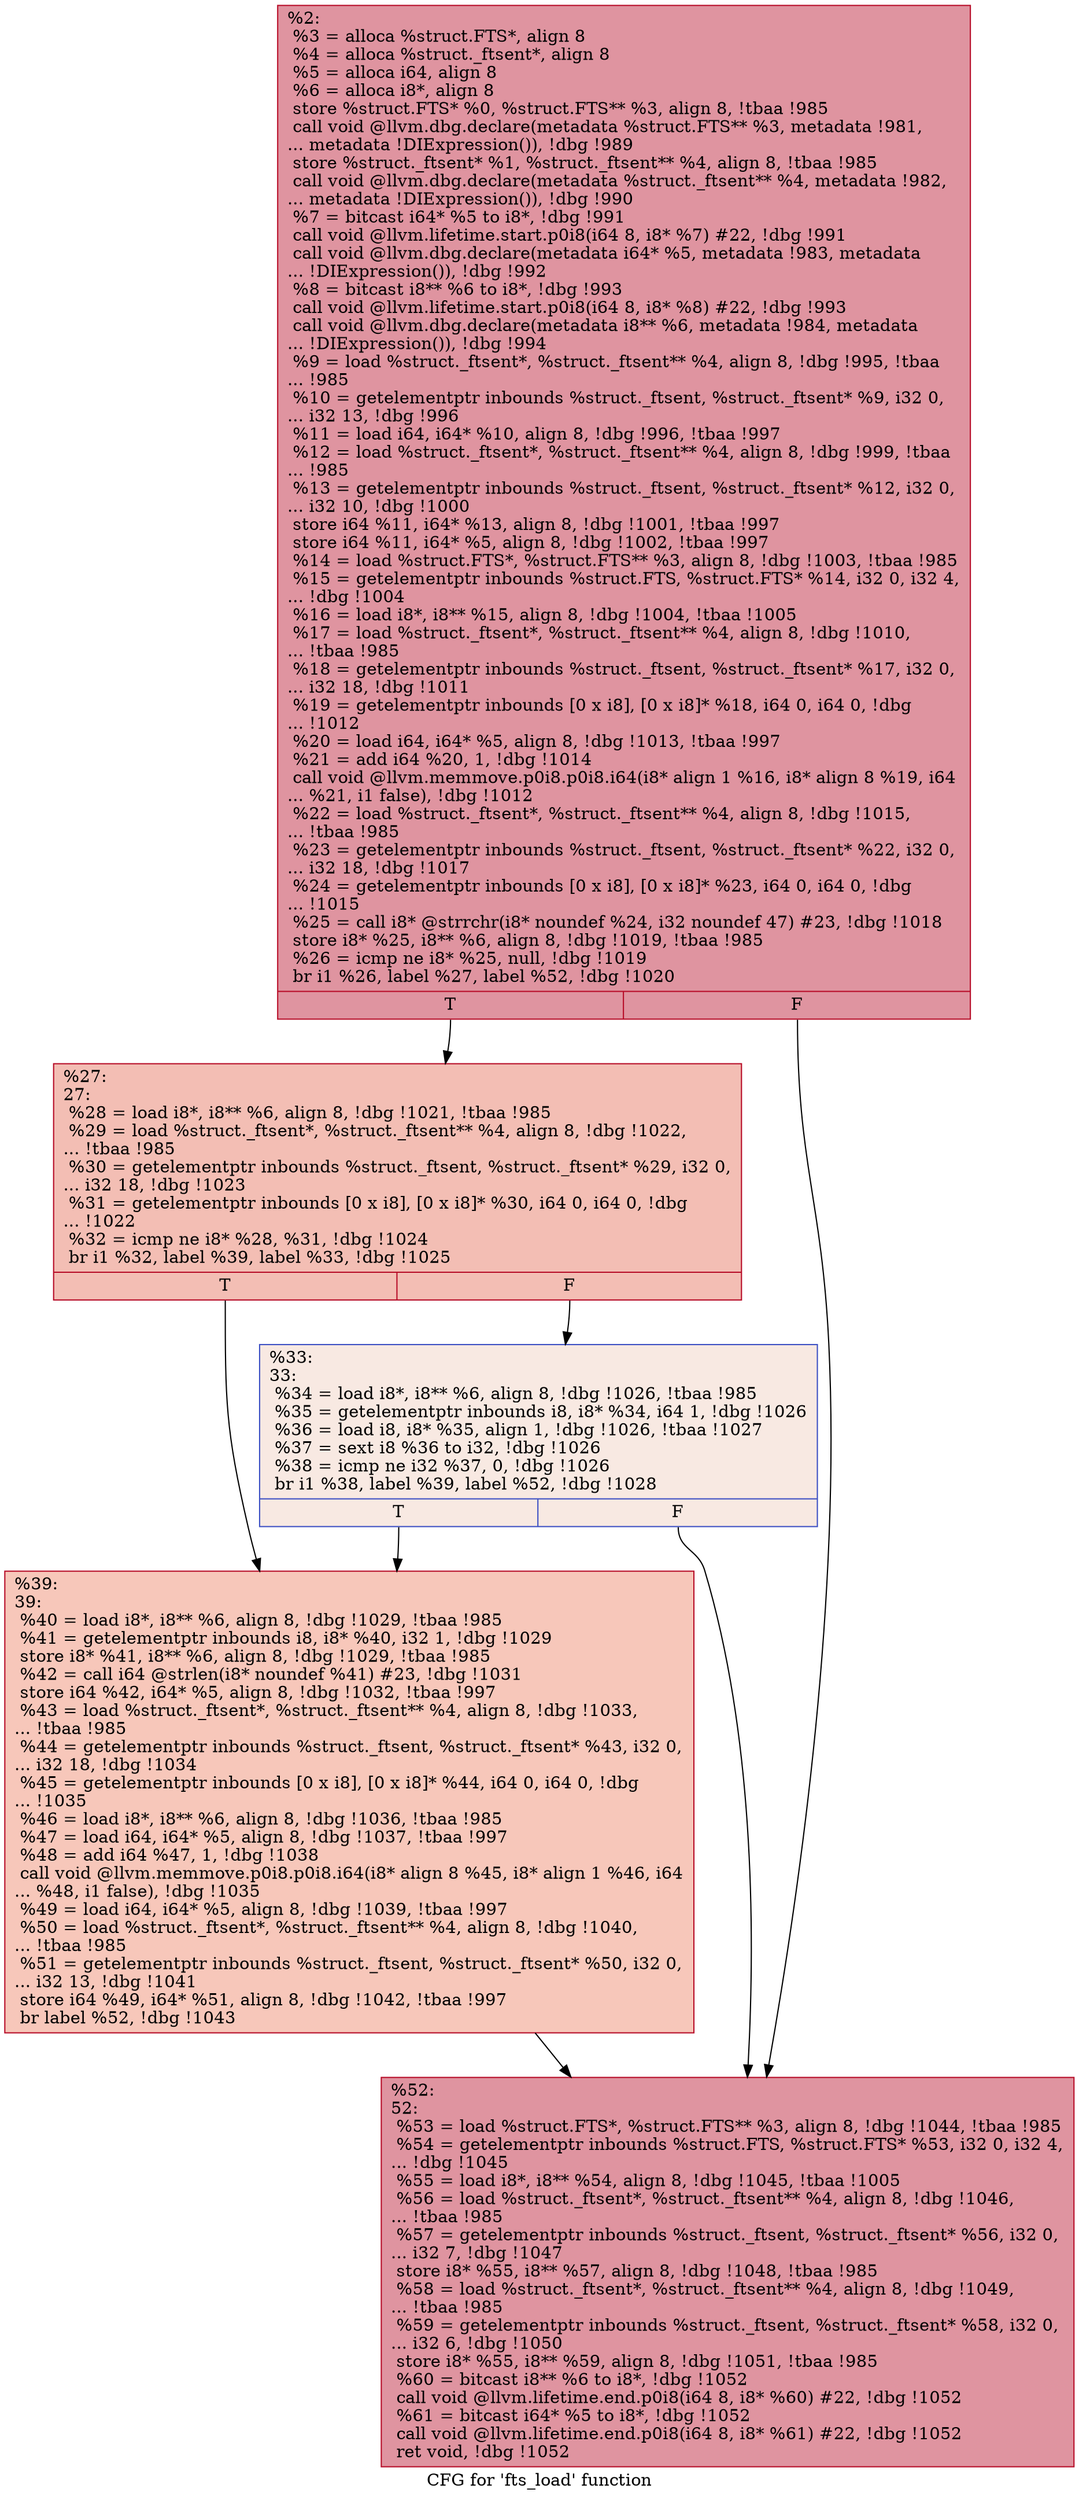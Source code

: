 digraph "CFG for 'fts_load' function" {
	label="CFG for 'fts_load' function";

	Node0x23e0910 [shape=record,color="#b70d28ff", style=filled, fillcolor="#b70d2870",label="{%2:\l  %3 = alloca %struct.FTS*, align 8\l  %4 = alloca %struct._ftsent*, align 8\l  %5 = alloca i64, align 8\l  %6 = alloca i8*, align 8\l  store %struct.FTS* %0, %struct.FTS** %3, align 8, !tbaa !985\l  call void @llvm.dbg.declare(metadata %struct.FTS** %3, metadata !981,\l... metadata !DIExpression()), !dbg !989\l  store %struct._ftsent* %1, %struct._ftsent** %4, align 8, !tbaa !985\l  call void @llvm.dbg.declare(metadata %struct._ftsent** %4, metadata !982,\l... metadata !DIExpression()), !dbg !990\l  %7 = bitcast i64* %5 to i8*, !dbg !991\l  call void @llvm.lifetime.start.p0i8(i64 8, i8* %7) #22, !dbg !991\l  call void @llvm.dbg.declare(metadata i64* %5, metadata !983, metadata\l... !DIExpression()), !dbg !992\l  %8 = bitcast i8** %6 to i8*, !dbg !993\l  call void @llvm.lifetime.start.p0i8(i64 8, i8* %8) #22, !dbg !993\l  call void @llvm.dbg.declare(metadata i8** %6, metadata !984, metadata\l... !DIExpression()), !dbg !994\l  %9 = load %struct._ftsent*, %struct._ftsent** %4, align 8, !dbg !995, !tbaa\l... !985\l  %10 = getelementptr inbounds %struct._ftsent, %struct._ftsent* %9, i32 0,\l... i32 13, !dbg !996\l  %11 = load i64, i64* %10, align 8, !dbg !996, !tbaa !997\l  %12 = load %struct._ftsent*, %struct._ftsent** %4, align 8, !dbg !999, !tbaa\l... !985\l  %13 = getelementptr inbounds %struct._ftsent, %struct._ftsent* %12, i32 0,\l... i32 10, !dbg !1000\l  store i64 %11, i64* %13, align 8, !dbg !1001, !tbaa !997\l  store i64 %11, i64* %5, align 8, !dbg !1002, !tbaa !997\l  %14 = load %struct.FTS*, %struct.FTS** %3, align 8, !dbg !1003, !tbaa !985\l  %15 = getelementptr inbounds %struct.FTS, %struct.FTS* %14, i32 0, i32 4,\l... !dbg !1004\l  %16 = load i8*, i8** %15, align 8, !dbg !1004, !tbaa !1005\l  %17 = load %struct._ftsent*, %struct._ftsent** %4, align 8, !dbg !1010,\l... !tbaa !985\l  %18 = getelementptr inbounds %struct._ftsent, %struct._ftsent* %17, i32 0,\l... i32 18, !dbg !1011\l  %19 = getelementptr inbounds [0 x i8], [0 x i8]* %18, i64 0, i64 0, !dbg\l... !1012\l  %20 = load i64, i64* %5, align 8, !dbg !1013, !tbaa !997\l  %21 = add i64 %20, 1, !dbg !1014\l  call void @llvm.memmove.p0i8.p0i8.i64(i8* align 1 %16, i8* align 8 %19, i64\l... %21, i1 false), !dbg !1012\l  %22 = load %struct._ftsent*, %struct._ftsent** %4, align 8, !dbg !1015,\l... !tbaa !985\l  %23 = getelementptr inbounds %struct._ftsent, %struct._ftsent* %22, i32 0,\l... i32 18, !dbg !1017\l  %24 = getelementptr inbounds [0 x i8], [0 x i8]* %23, i64 0, i64 0, !dbg\l... !1015\l  %25 = call i8* @strrchr(i8* noundef %24, i32 noundef 47) #23, !dbg !1018\l  store i8* %25, i8** %6, align 8, !dbg !1019, !tbaa !985\l  %26 = icmp ne i8* %25, null, !dbg !1019\l  br i1 %26, label %27, label %52, !dbg !1020\l|{<s0>T|<s1>F}}"];
	Node0x23e0910:s0 -> Node0x23e0990;
	Node0x23e0910:s1 -> Node0x23e0a80;
	Node0x23e0990 [shape=record,color="#b70d28ff", style=filled, fillcolor="#e36c5570",label="{%27:\l27:                                               \l  %28 = load i8*, i8** %6, align 8, !dbg !1021, !tbaa !985\l  %29 = load %struct._ftsent*, %struct._ftsent** %4, align 8, !dbg !1022,\l... !tbaa !985\l  %30 = getelementptr inbounds %struct._ftsent, %struct._ftsent* %29, i32 0,\l... i32 18, !dbg !1023\l  %31 = getelementptr inbounds [0 x i8], [0 x i8]* %30, i64 0, i64 0, !dbg\l... !1022\l  %32 = icmp ne i8* %28, %31, !dbg !1024\l  br i1 %32, label %39, label %33, !dbg !1025\l|{<s0>T|<s1>F}}"];
	Node0x23e0990:s0 -> Node0x23e0a30;
	Node0x23e0990:s1 -> Node0x23e09e0;
	Node0x23e09e0 [shape=record,color="#3d50c3ff", style=filled, fillcolor="#efcebd70",label="{%33:\l33:                                               \l  %34 = load i8*, i8** %6, align 8, !dbg !1026, !tbaa !985\l  %35 = getelementptr inbounds i8, i8* %34, i64 1, !dbg !1026\l  %36 = load i8, i8* %35, align 1, !dbg !1026, !tbaa !1027\l  %37 = sext i8 %36 to i32, !dbg !1026\l  %38 = icmp ne i32 %37, 0, !dbg !1026\l  br i1 %38, label %39, label %52, !dbg !1028\l|{<s0>T|<s1>F}}"];
	Node0x23e09e0:s0 -> Node0x23e0a30;
	Node0x23e09e0:s1 -> Node0x23e0a80;
	Node0x23e0a30 [shape=record,color="#b70d28ff", style=filled, fillcolor="#ec7f6370",label="{%39:\l39:                                               \l  %40 = load i8*, i8** %6, align 8, !dbg !1029, !tbaa !985\l  %41 = getelementptr inbounds i8, i8* %40, i32 1, !dbg !1029\l  store i8* %41, i8** %6, align 8, !dbg !1029, !tbaa !985\l  %42 = call i64 @strlen(i8* noundef %41) #23, !dbg !1031\l  store i64 %42, i64* %5, align 8, !dbg !1032, !tbaa !997\l  %43 = load %struct._ftsent*, %struct._ftsent** %4, align 8, !dbg !1033,\l... !tbaa !985\l  %44 = getelementptr inbounds %struct._ftsent, %struct._ftsent* %43, i32 0,\l... i32 18, !dbg !1034\l  %45 = getelementptr inbounds [0 x i8], [0 x i8]* %44, i64 0, i64 0, !dbg\l... !1035\l  %46 = load i8*, i8** %6, align 8, !dbg !1036, !tbaa !985\l  %47 = load i64, i64* %5, align 8, !dbg !1037, !tbaa !997\l  %48 = add i64 %47, 1, !dbg !1038\l  call void @llvm.memmove.p0i8.p0i8.i64(i8* align 8 %45, i8* align 1 %46, i64\l... %48, i1 false), !dbg !1035\l  %49 = load i64, i64* %5, align 8, !dbg !1039, !tbaa !997\l  %50 = load %struct._ftsent*, %struct._ftsent** %4, align 8, !dbg !1040,\l... !tbaa !985\l  %51 = getelementptr inbounds %struct._ftsent, %struct._ftsent* %50, i32 0,\l... i32 13, !dbg !1041\l  store i64 %49, i64* %51, align 8, !dbg !1042, !tbaa !997\l  br label %52, !dbg !1043\l}"];
	Node0x23e0a30 -> Node0x23e0a80;
	Node0x23e0a80 [shape=record,color="#b70d28ff", style=filled, fillcolor="#b70d2870",label="{%52:\l52:                                               \l  %53 = load %struct.FTS*, %struct.FTS** %3, align 8, !dbg !1044, !tbaa !985\l  %54 = getelementptr inbounds %struct.FTS, %struct.FTS* %53, i32 0, i32 4,\l... !dbg !1045\l  %55 = load i8*, i8** %54, align 8, !dbg !1045, !tbaa !1005\l  %56 = load %struct._ftsent*, %struct._ftsent** %4, align 8, !dbg !1046,\l... !tbaa !985\l  %57 = getelementptr inbounds %struct._ftsent, %struct._ftsent* %56, i32 0,\l... i32 7, !dbg !1047\l  store i8* %55, i8** %57, align 8, !dbg !1048, !tbaa !985\l  %58 = load %struct._ftsent*, %struct._ftsent** %4, align 8, !dbg !1049,\l... !tbaa !985\l  %59 = getelementptr inbounds %struct._ftsent, %struct._ftsent* %58, i32 0,\l... i32 6, !dbg !1050\l  store i8* %55, i8** %59, align 8, !dbg !1051, !tbaa !985\l  %60 = bitcast i8** %6 to i8*, !dbg !1052\l  call void @llvm.lifetime.end.p0i8(i64 8, i8* %60) #22, !dbg !1052\l  %61 = bitcast i64* %5 to i8*, !dbg !1052\l  call void @llvm.lifetime.end.p0i8(i64 8, i8* %61) #22, !dbg !1052\l  ret void, !dbg !1052\l}"];
}
